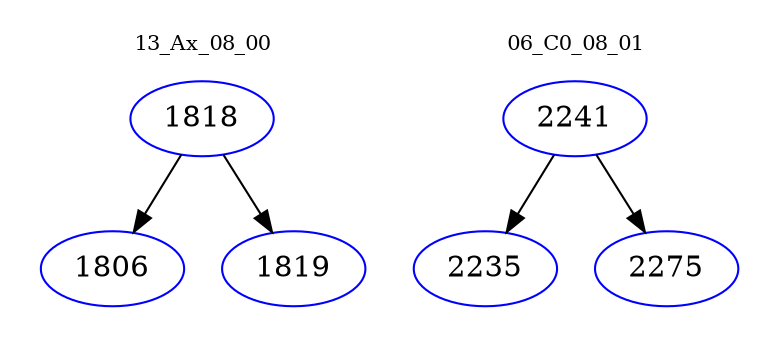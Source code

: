 digraph{
subgraph cluster_0 {
color = white
label = "13_Ax_08_00";
fontsize=10;
T0_1818 [label="1818", color="blue"]
T0_1818 -> T0_1806 [color="black"]
T0_1806 [label="1806", color="blue"]
T0_1818 -> T0_1819 [color="black"]
T0_1819 [label="1819", color="blue"]
}
subgraph cluster_1 {
color = white
label = "06_C0_08_01";
fontsize=10;
T1_2241 [label="2241", color="blue"]
T1_2241 -> T1_2235 [color="black"]
T1_2235 [label="2235", color="blue"]
T1_2241 -> T1_2275 [color="black"]
T1_2275 [label="2275", color="blue"]
}
}
